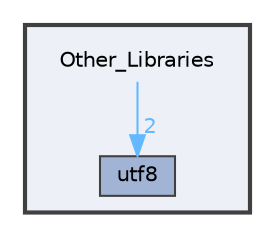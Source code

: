 digraph "Other_Libraries"
{
 // INTERACTIVE_SVG=YES
 // LATEX_PDF_SIZE
  bgcolor="transparent";
  edge [fontname=Helvetica,fontsize=10,labelfontname=Helvetica,labelfontsize=10];
  node [fontname=Helvetica,fontsize=10,shape=box,height=0.2,width=0.4];
  compound=true
  subgraph clusterdir_8ce3a8ee21fa8a209d228fabb47a61a6 {
    graph [ bgcolor="#edf0f7", pencolor="grey25", label="", fontname=Helvetica,fontsize=10 style="filled,bold", URL="dir_8ce3a8ee21fa8a209d228fabb47a61a6.html",tooltip=""]
    dir_8ce3a8ee21fa8a209d228fabb47a61a6 [shape=plaintext, label="Other_Libraries"];
  dir_bee834920fa75d66e167ca5a6bada965 [label="utf8", fillcolor="#a2b4d6", color="grey25", style="filled", URL="dir_bee834920fa75d66e167ca5a6bada965.html",tooltip=""];
  }
  dir_8ce3a8ee21fa8a209d228fabb47a61a6->dir_bee834920fa75d66e167ca5a6bada965 [headlabel="2", labeldistance=1.5 headhref="dir_000000_000002.html" color="steelblue1" fontcolor="steelblue1"];
}
